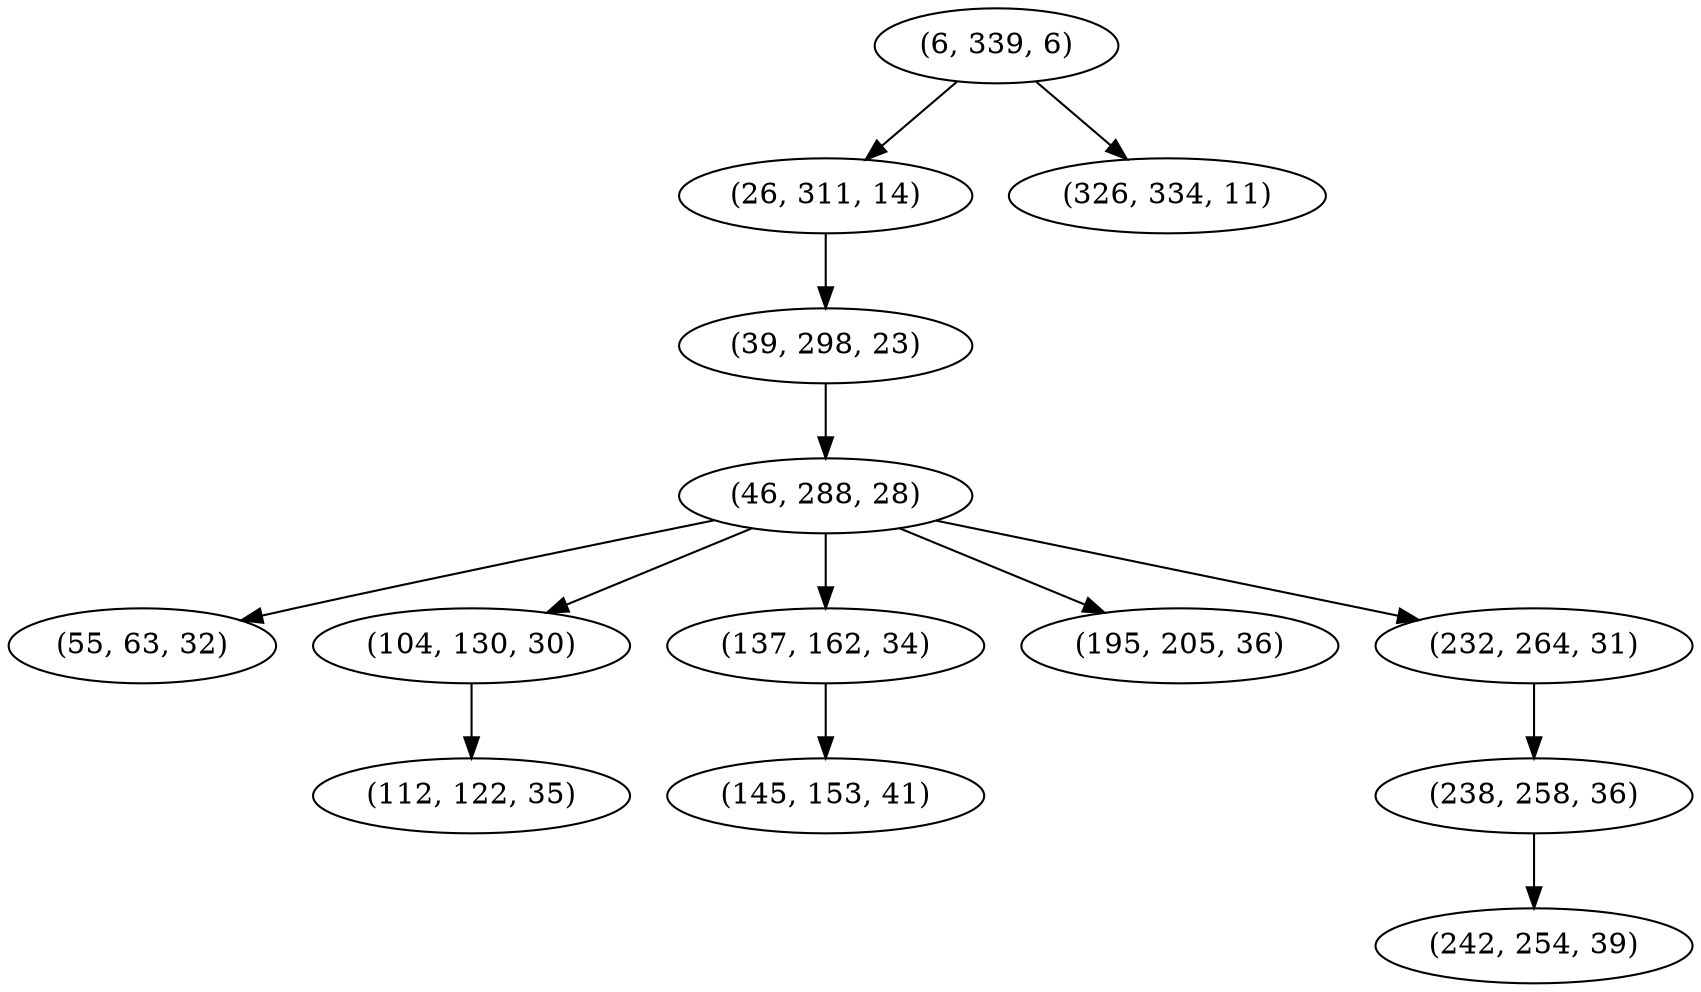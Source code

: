 digraph tree {
    "(6, 339, 6)";
    "(26, 311, 14)";
    "(39, 298, 23)";
    "(46, 288, 28)";
    "(55, 63, 32)";
    "(104, 130, 30)";
    "(112, 122, 35)";
    "(137, 162, 34)";
    "(145, 153, 41)";
    "(195, 205, 36)";
    "(232, 264, 31)";
    "(238, 258, 36)";
    "(242, 254, 39)";
    "(326, 334, 11)";
    "(6, 339, 6)" -> "(26, 311, 14)";
    "(6, 339, 6)" -> "(326, 334, 11)";
    "(26, 311, 14)" -> "(39, 298, 23)";
    "(39, 298, 23)" -> "(46, 288, 28)";
    "(46, 288, 28)" -> "(55, 63, 32)";
    "(46, 288, 28)" -> "(104, 130, 30)";
    "(46, 288, 28)" -> "(137, 162, 34)";
    "(46, 288, 28)" -> "(195, 205, 36)";
    "(46, 288, 28)" -> "(232, 264, 31)";
    "(104, 130, 30)" -> "(112, 122, 35)";
    "(137, 162, 34)" -> "(145, 153, 41)";
    "(232, 264, 31)" -> "(238, 258, 36)";
    "(238, 258, 36)" -> "(242, 254, 39)";
}
